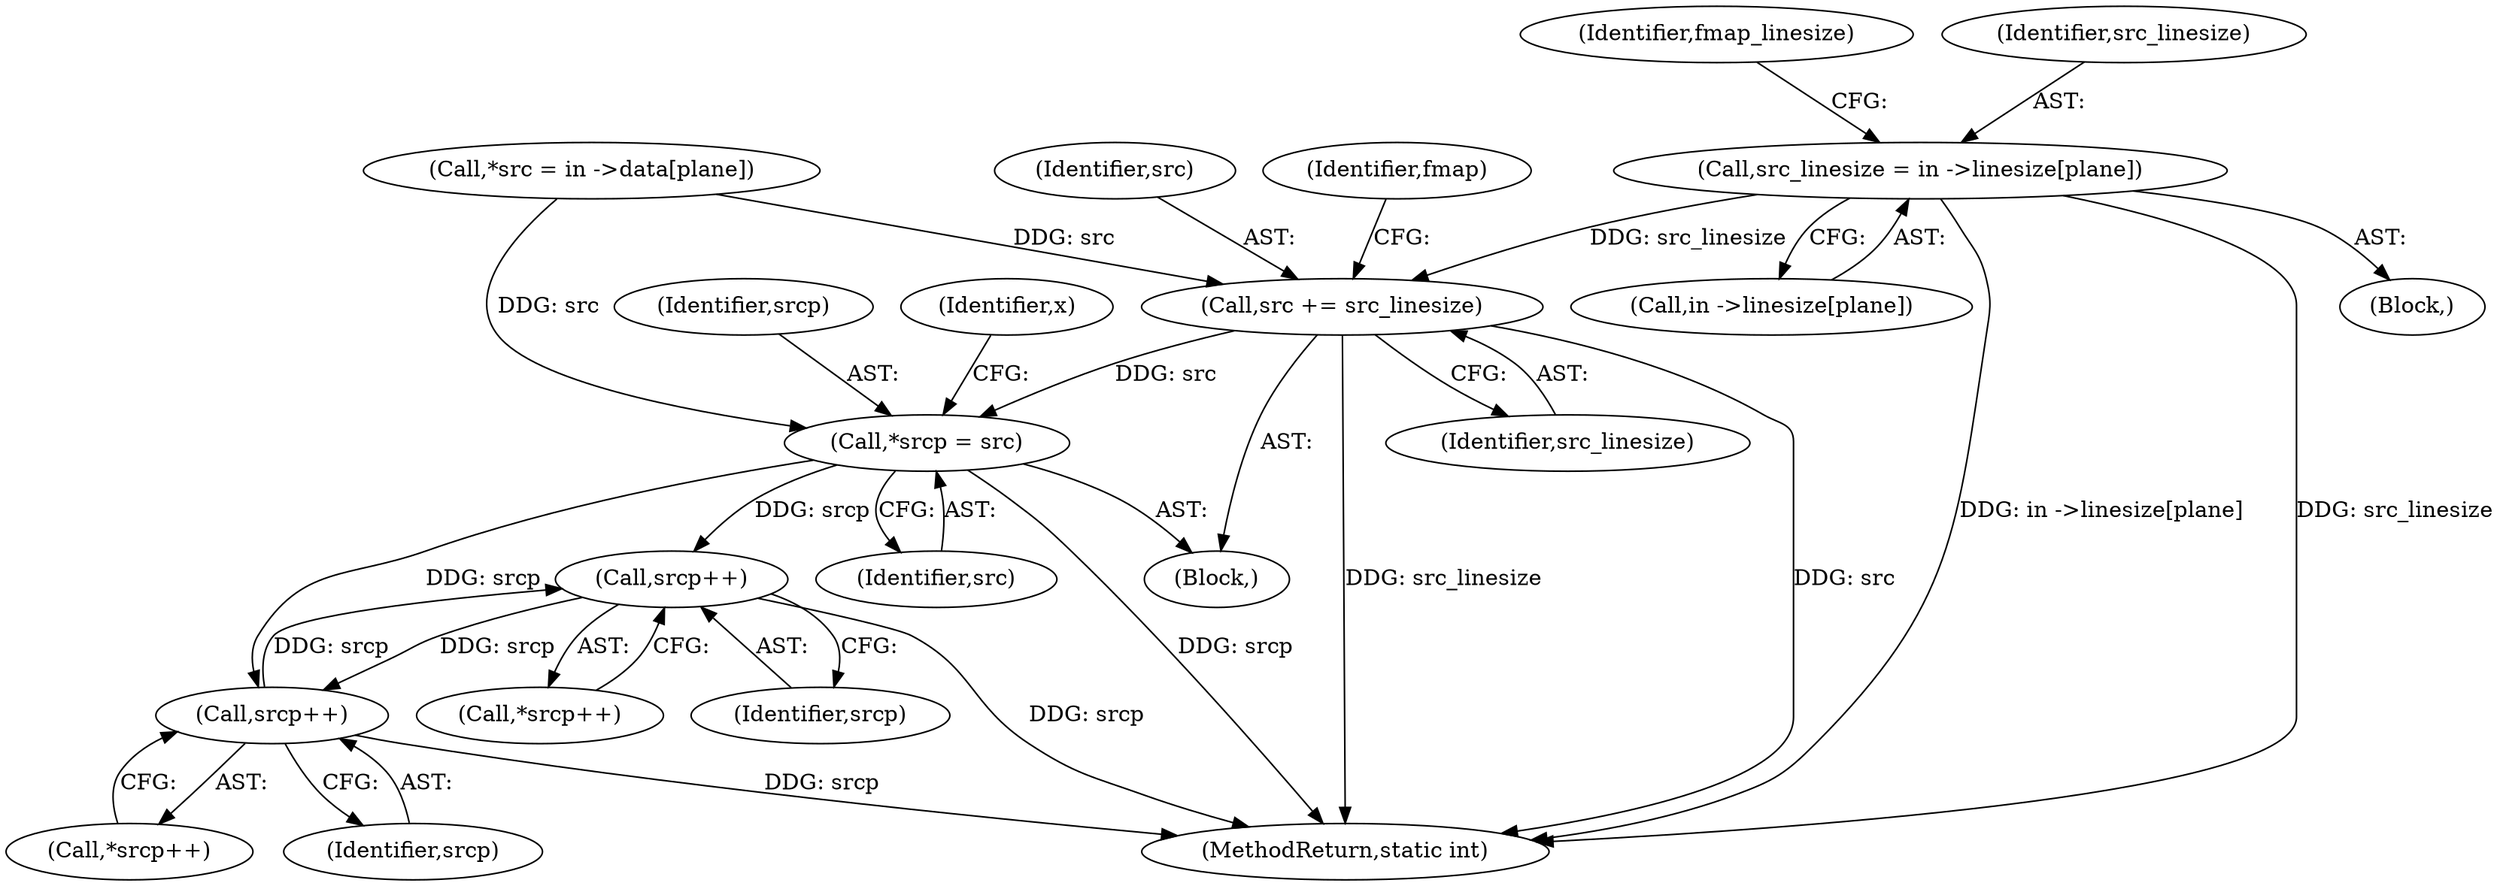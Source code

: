 digraph "0_FFmpeg_e43a0a232dbf6d3c161823c2e07c52e76227a1bc_10@array" {
"1000359" [label="(Call,src_linesize = in ->linesize[plane])"];
"1000493" [label="(Call,src += src_linesize)"];
"1000435" [label="(Call,*srcp = src)"];
"1000469" [label="(Call,srcp++)"];
"1000487" [label="(Call,srcp++)"];
"1000488" [label="(Identifier,srcp)"];
"1000470" [label="(Identifier,srcp)"];
"1000440" [label="(Identifier,x)"];
"1000337" [label="(Call,*src = in ->data[plane])"];
"1000505" [label="(MethodReturn,static int)"];
"1000497" [label="(Identifier,fmap)"];
"1000368" [label="(Identifier,fmap_linesize)"];
"1000468" [label="(Call,*srcp++)"];
"1000436" [label="(Identifier,srcp)"];
"1000487" [label="(Call,srcp++)"];
"1000327" [label="(Block,)"];
"1000359" [label="(Call,src_linesize = in ->linesize[plane])"];
"1000495" [label="(Identifier,src_linesize)"];
"1000435" [label="(Call,*srcp = src)"];
"1000429" [label="(Block,)"];
"1000437" [label="(Identifier,src)"];
"1000469" [label="(Call,srcp++)"];
"1000486" [label="(Call,*srcp++)"];
"1000360" [label="(Identifier,src_linesize)"];
"1000361" [label="(Call,in ->linesize[plane])"];
"1000493" [label="(Call,src += src_linesize)"];
"1000494" [label="(Identifier,src)"];
"1000359" -> "1000327"  [label="AST: "];
"1000359" -> "1000361"  [label="CFG: "];
"1000360" -> "1000359"  [label="AST: "];
"1000361" -> "1000359"  [label="AST: "];
"1000368" -> "1000359"  [label="CFG: "];
"1000359" -> "1000505"  [label="DDG: in ->linesize[plane]"];
"1000359" -> "1000505"  [label="DDG: src_linesize"];
"1000359" -> "1000493"  [label="DDG: src_linesize"];
"1000493" -> "1000429"  [label="AST: "];
"1000493" -> "1000495"  [label="CFG: "];
"1000494" -> "1000493"  [label="AST: "];
"1000495" -> "1000493"  [label="AST: "];
"1000497" -> "1000493"  [label="CFG: "];
"1000493" -> "1000505"  [label="DDG: src"];
"1000493" -> "1000505"  [label="DDG: src_linesize"];
"1000493" -> "1000435"  [label="DDG: src"];
"1000337" -> "1000493"  [label="DDG: src"];
"1000435" -> "1000429"  [label="AST: "];
"1000435" -> "1000437"  [label="CFG: "];
"1000436" -> "1000435"  [label="AST: "];
"1000437" -> "1000435"  [label="AST: "];
"1000440" -> "1000435"  [label="CFG: "];
"1000435" -> "1000505"  [label="DDG: srcp"];
"1000337" -> "1000435"  [label="DDG: src"];
"1000435" -> "1000469"  [label="DDG: srcp"];
"1000435" -> "1000487"  [label="DDG: srcp"];
"1000469" -> "1000468"  [label="AST: "];
"1000469" -> "1000470"  [label="CFG: "];
"1000470" -> "1000469"  [label="AST: "];
"1000468" -> "1000469"  [label="CFG: "];
"1000469" -> "1000505"  [label="DDG: srcp"];
"1000487" -> "1000469"  [label="DDG: srcp"];
"1000469" -> "1000487"  [label="DDG: srcp"];
"1000487" -> "1000486"  [label="AST: "];
"1000487" -> "1000488"  [label="CFG: "];
"1000488" -> "1000487"  [label="AST: "];
"1000486" -> "1000487"  [label="CFG: "];
"1000487" -> "1000505"  [label="DDG: srcp"];
}
